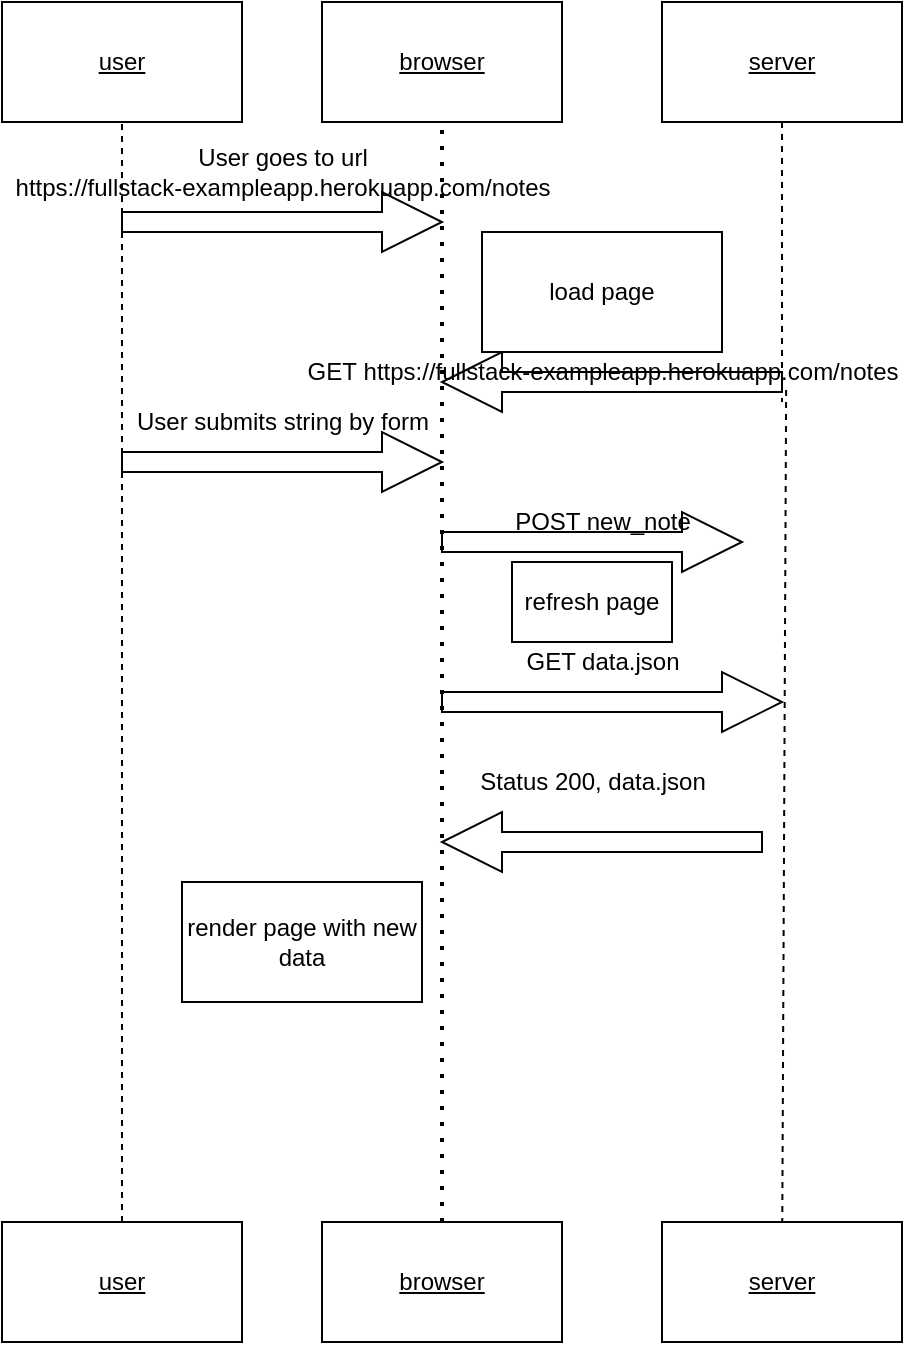 <mxfile version="16.2.7" type="device"><diagram id="Yirh7KHblJFRuW4ptMrY" name="Page-1"><mxGraphModel dx="462" dy="726" grid="1" gridSize="10" guides="1" tooltips="1" connect="1" arrows="1" fold="1" page="1" pageScale="1" pageWidth="850" pageHeight="1100" math="0" shadow="0"><root><mxCell id="0"/><mxCell id="1" parent="0"/><mxCell id="__3fOFh_O7mYbmlufsjt-1" value="&lt;u&gt;user&lt;/u&gt;" style="rounded=0;whiteSpace=wrap;html=1;" vertex="1" parent="1"><mxGeometry x="10" y="20" width="120" height="60" as="geometry"/></mxCell><mxCell id="__3fOFh_O7mYbmlufsjt-2" value="&lt;u&gt;browser&lt;/u&gt;" style="rounded=0;whiteSpace=wrap;html=1;" vertex="1" parent="1"><mxGeometry x="170" y="20" width="120" height="60" as="geometry"/></mxCell><mxCell id="__3fOFh_O7mYbmlufsjt-3" value="&lt;u&gt;server&lt;/u&gt;" style="rounded=0;whiteSpace=wrap;html=1;" vertex="1" parent="1"><mxGeometry x="340" y="20" width="120" height="60" as="geometry"/></mxCell><mxCell id="__3fOFh_O7mYbmlufsjt-4" value="&lt;u&gt;user&lt;/u&gt;" style="rounded=0;whiteSpace=wrap;html=1;" vertex="1" parent="1"><mxGeometry x="10" y="630" width="120" height="60" as="geometry"/></mxCell><mxCell id="__3fOFh_O7mYbmlufsjt-5" value="&lt;u&gt;server&lt;/u&gt;" style="rounded=0;whiteSpace=wrap;html=1;" vertex="1" parent="1"><mxGeometry x="340" y="630" width="120" height="60" as="geometry"/></mxCell><mxCell id="__3fOFh_O7mYbmlufsjt-6" value="&lt;u&gt;browser&lt;/u&gt;" style="rounded=0;whiteSpace=wrap;html=1;" vertex="1" parent="1"><mxGeometry x="170" y="630" width="120" height="60" as="geometry"/></mxCell><mxCell id="__3fOFh_O7mYbmlufsjt-7" value="" style="endArrow=none;dashed=1;html=1;dashPattern=1 3;strokeWidth=2;rounded=0;" edge="1" parent="1" source="__3fOFh_O7mYbmlufsjt-6" target="__3fOFh_O7mYbmlufsjt-2"><mxGeometry width="50" height="50" relative="1" as="geometry"><mxPoint x="200" y="400" as="sourcePoint"/><mxPoint x="250" y="350" as="targetPoint"/></mxGeometry></mxCell><mxCell id="__3fOFh_O7mYbmlufsjt-8" value="" style="endArrow=none;dashed=1;html=1;rounded=0;startArrow=none;exitX=0.797;exitY=0.95;exitDx=0;exitDy=0;exitPerimeter=0;" edge="1" parent="1" source="__3fOFh_O7mYbmlufsjt-18" target="__3fOFh_O7mYbmlufsjt-5"><mxGeometry width="50" height="50" relative="1" as="geometry"><mxPoint x="200" y="400" as="sourcePoint"/><mxPoint x="250" y="350" as="targetPoint"/></mxGeometry></mxCell><mxCell id="__3fOFh_O7mYbmlufsjt-9" value="" style="endArrow=none;dashed=1;html=1;rounded=0;" edge="1" parent="1" source="__3fOFh_O7mYbmlufsjt-4" target="__3fOFh_O7mYbmlufsjt-1"><mxGeometry width="50" height="50" relative="1" as="geometry"><mxPoint x="200" y="400" as="sourcePoint"/><mxPoint x="250" y="350" as="targetPoint"/></mxGeometry></mxCell><mxCell id="__3fOFh_O7mYbmlufsjt-10" value="" style="endArrow=none;html=1;rounded=0;shape=arrow;" edge="1" parent="1"><mxGeometry width="50" height="50" relative="1" as="geometry"><mxPoint x="70" y="130" as="sourcePoint"/><mxPoint x="230" y="130" as="targetPoint"/><Array as="points"><mxPoint x="150" y="130"/></Array></mxGeometry></mxCell><mxCell id="__3fOFh_O7mYbmlufsjt-11" value="" style="endArrow=none;html=1;rounded=0;shape=arrow;" edge="1" parent="1"><mxGeometry width="50" height="50" relative="1" as="geometry"><mxPoint x="400" y="210" as="sourcePoint"/><mxPoint x="230" y="210" as="targetPoint"/></mxGeometry></mxCell><mxCell id="__3fOFh_O7mYbmlufsjt-12" value="" style="endArrow=none;html=1;rounded=0;strokeColor=default;shape=arrow;" edge="1" parent="1"><mxGeometry width="50" height="50" relative="1" as="geometry"><mxPoint x="230" y="290" as="sourcePoint"/><mxPoint x="380" y="290" as="targetPoint"/></mxGeometry></mxCell><mxCell id="__3fOFh_O7mYbmlufsjt-13" value="" style="endArrow=none;html=1;rounded=0;shape=arrow;" edge="1" parent="1"><mxGeometry width="50" height="50" relative="1" as="geometry"><mxPoint x="70" y="250" as="sourcePoint"/><mxPoint x="230" y="250" as="targetPoint"/></mxGeometry></mxCell><mxCell id="__3fOFh_O7mYbmlufsjt-14" value="" style="endArrow=none;html=1;rounded=0;shape=arrow;" edge="1" parent="1"><mxGeometry width="50" height="50" relative="1" as="geometry"><mxPoint x="230" y="370" as="sourcePoint"/><mxPoint x="400" y="370" as="targetPoint"/></mxGeometry></mxCell><mxCell id="__3fOFh_O7mYbmlufsjt-17" value="User goes to url &lt;br&gt;https://fullstack-exampleapp.herokuapp.com/notes" style="text;html=1;align=center;verticalAlign=middle;resizable=0;points=[];autosize=1;strokeColor=none;fillColor=none;" vertex="1" parent="1"><mxGeometry x="10" y="90" width="280" height="30" as="geometry"/></mxCell><mxCell id="__3fOFh_O7mYbmlufsjt-19" value="User submits string by form" style="text;html=1;align=center;verticalAlign=middle;resizable=0;points=[];autosize=1;strokeColor=none;fillColor=none;" vertex="1" parent="1"><mxGeometry x="70" y="220" width="160" height="20" as="geometry"/></mxCell><mxCell id="__3fOFh_O7mYbmlufsjt-20" value="POST new_note" style="text;html=1;align=center;verticalAlign=middle;resizable=0;points=[];autosize=1;strokeColor=none;fillColor=none;" vertex="1" parent="1"><mxGeometry x="260" y="270" width="100" height="20" as="geometry"/></mxCell><mxCell id="__3fOFh_O7mYbmlufsjt-21" value="GET data.json" style="text;html=1;align=center;verticalAlign=middle;resizable=0;points=[];autosize=1;strokeColor=none;fillColor=none;" vertex="1" parent="1"><mxGeometry x="265" y="340" width="90" height="20" as="geometry"/></mxCell><mxCell id="__3fOFh_O7mYbmlufsjt-24" value="load page" style="rounded=0;whiteSpace=wrap;html=1;" vertex="1" parent="1"><mxGeometry x="250" y="135" width="120" height="60" as="geometry"/></mxCell><mxCell id="__3fOFh_O7mYbmlufsjt-18" value="GET&amp;nbsp;https://fullstack-exampleapp.herokuapp.com/notes" style="text;html=1;align=center;verticalAlign=middle;resizable=0;points=[];autosize=1;strokeColor=none;fillColor=none;" vertex="1" parent="1"><mxGeometry x="155" y="195" width="310" height="20" as="geometry"/></mxCell><mxCell id="__3fOFh_O7mYbmlufsjt-25" value="" style="endArrow=none;dashed=1;html=1;rounded=0;" edge="1" parent="1" source="__3fOFh_O7mYbmlufsjt-3"><mxGeometry width="50" height="50" relative="1" as="geometry"><mxPoint x="400" y="80" as="sourcePoint"/><mxPoint x="400" y="220" as="targetPoint"/></mxGeometry></mxCell><mxCell id="__3fOFh_O7mYbmlufsjt-26" value="refresh page" style="rounded=0;whiteSpace=wrap;html=1;" vertex="1" parent="1"><mxGeometry x="265" y="300" width="80" height="40" as="geometry"/></mxCell><mxCell id="__3fOFh_O7mYbmlufsjt-28" value="" style="endArrow=none;html=1;rounded=0;strokeColor=default;shape=arrow;" edge="1" parent="1"><mxGeometry width="50" height="50" relative="1" as="geometry"><mxPoint x="390" y="440" as="sourcePoint"/><mxPoint x="230" y="440" as="targetPoint"/></mxGeometry></mxCell><mxCell id="__3fOFh_O7mYbmlufsjt-29" value="Status 200, data.json" style="text;html=1;align=center;verticalAlign=middle;resizable=0;points=[];autosize=1;strokeColor=none;fillColor=none;" vertex="1" parent="1"><mxGeometry x="240" y="400" width="130" height="20" as="geometry"/></mxCell><mxCell id="__3fOFh_O7mYbmlufsjt-30" value="render page with new data" style="rounded=0;whiteSpace=wrap;html=1;" vertex="1" parent="1"><mxGeometry x="100" y="460" width="120" height="60" as="geometry"/></mxCell></root></mxGraphModel></diagram></mxfile>